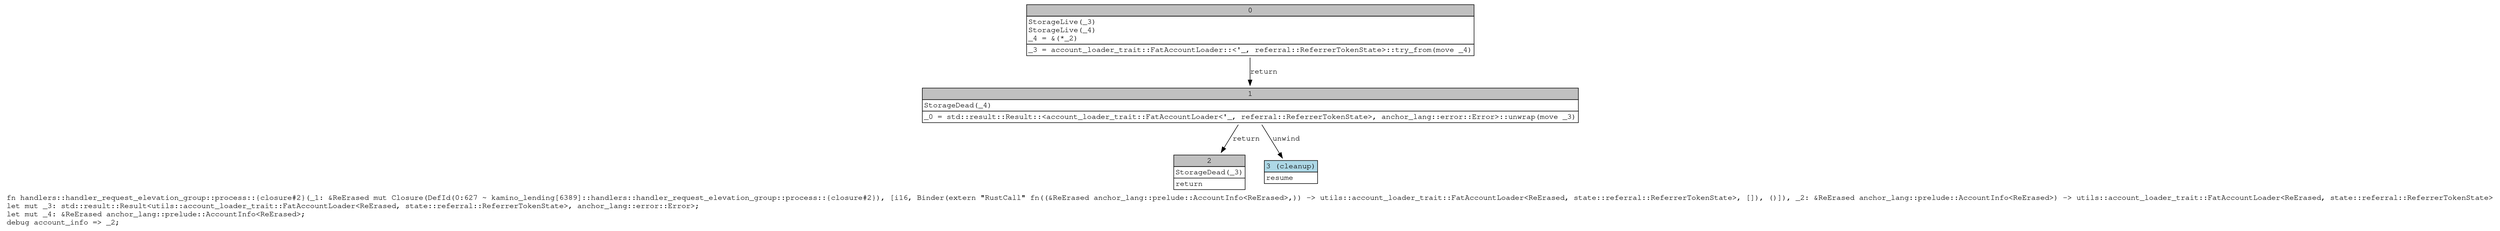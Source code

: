 digraph Mir_0_627 {
    graph [fontname="Courier, monospace"];
    node [fontname="Courier, monospace"];
    edge [fontname="Courier, monospace"];
    label=<fn handlers::handler_request_elevation_group::process::{closure#2}(_1: &amp;ReErased mut Closure(DefId(0:627 ~ kamino_lending[6389]::handlers::handler_request_elevation_group::process::{closure#2}), [i16, Binder(extern &quot;RustCall&quot; fn((&amp;ReErased anchor_lang::prelude::AccountInfo&lt;ReErased&gt;,)) -&gt; utils::account_loader_trait::FatAccountLoader&lt;ReErased, state::referral::ReferrerTokenState&gt;, []), ()]), _2: &amp;ReErased anchor_lang::prelude::AccountInfo&lt;ReErased&gt;) -&gt; utils::account_loader_trait::FatAccountLoader&lt;ReErased, state::referral::ReferrerTokenState&gt;<br align="left"/>let mut _3: std::result::Result&lt;utils::account_loader_trait::FatAccountLoader&lt;ReErased, state::referral::ReferrerTokenState&gt;, anchor_lang::error::Error&gt;;<br align="left"/>let mut _4: &amp;ReErased anchor_lang::prelude::AccountInfo&lt;ReErased&gt;;<br align="left"/>debug account_info =&gt; _2;<br align="left"/>>;
    bb0__0_627 [shape="none", label=<<table border="0" cellborder="1" cellspacing="0"><tr><td bgcolor="gray" align="center" colspan="1">0</td></tr><tr><td align="left" balign="left">StorageLive(_3)<br/>StorageLive(_4)<br/>_4 = &amp;(*_2)<br/></td></tr><tr><td align="left">_3 = account_loader_trait::FatAccountLoader::&lt;'_, referral::ReferrerTokenState&gt;::try_from(move _4)</td></tr></table>>];
    bb1__0_627 [shape="none", label=<<table border="0" cellborder="1" cellspacing="0"><tr><td bgcolor="gray" align="center" colspan="1">1</td></tr><tr><td align="left" balign="left">StorageDead(_4)<br/></td></tr><tr><td align="left">_0 = std::result::Result::&lt;account_loader_trait::FatAccountLoader&lt;'_, referral::ReferrerTokenState&gt;, anchor_lang::error::Error&gt;::unwrap(move _3)</td></tr></table>>];
    bb2__0_627 [shape="none", label=<<table border="0" cellborder="1" cellspacing="0"><tr><td bgcolor="gray" align="center" colspan="1">2</td></tr><tr><td align="left" balign="left">StorageDead(_3)<br/></td></tr><tr><td align="left">return</td></tr></table>>];
    bb3__0_627 [shape="none", label=<<table border="0" cellborder="1" cellspacing="0"><tr><td bgcolor="lightblue" align="center" colspan="1">3 (cleanup)</td></tr><tr><td align="left">resume</td></tr></table>>];
    bb0__0_627 -> bb1__0_627 [label="return"];
    bb1__0_627 -> bb2__0_627 [label="return"];
    bb1__0_627 -> bb3__0_627 [label="unwind"];
}

